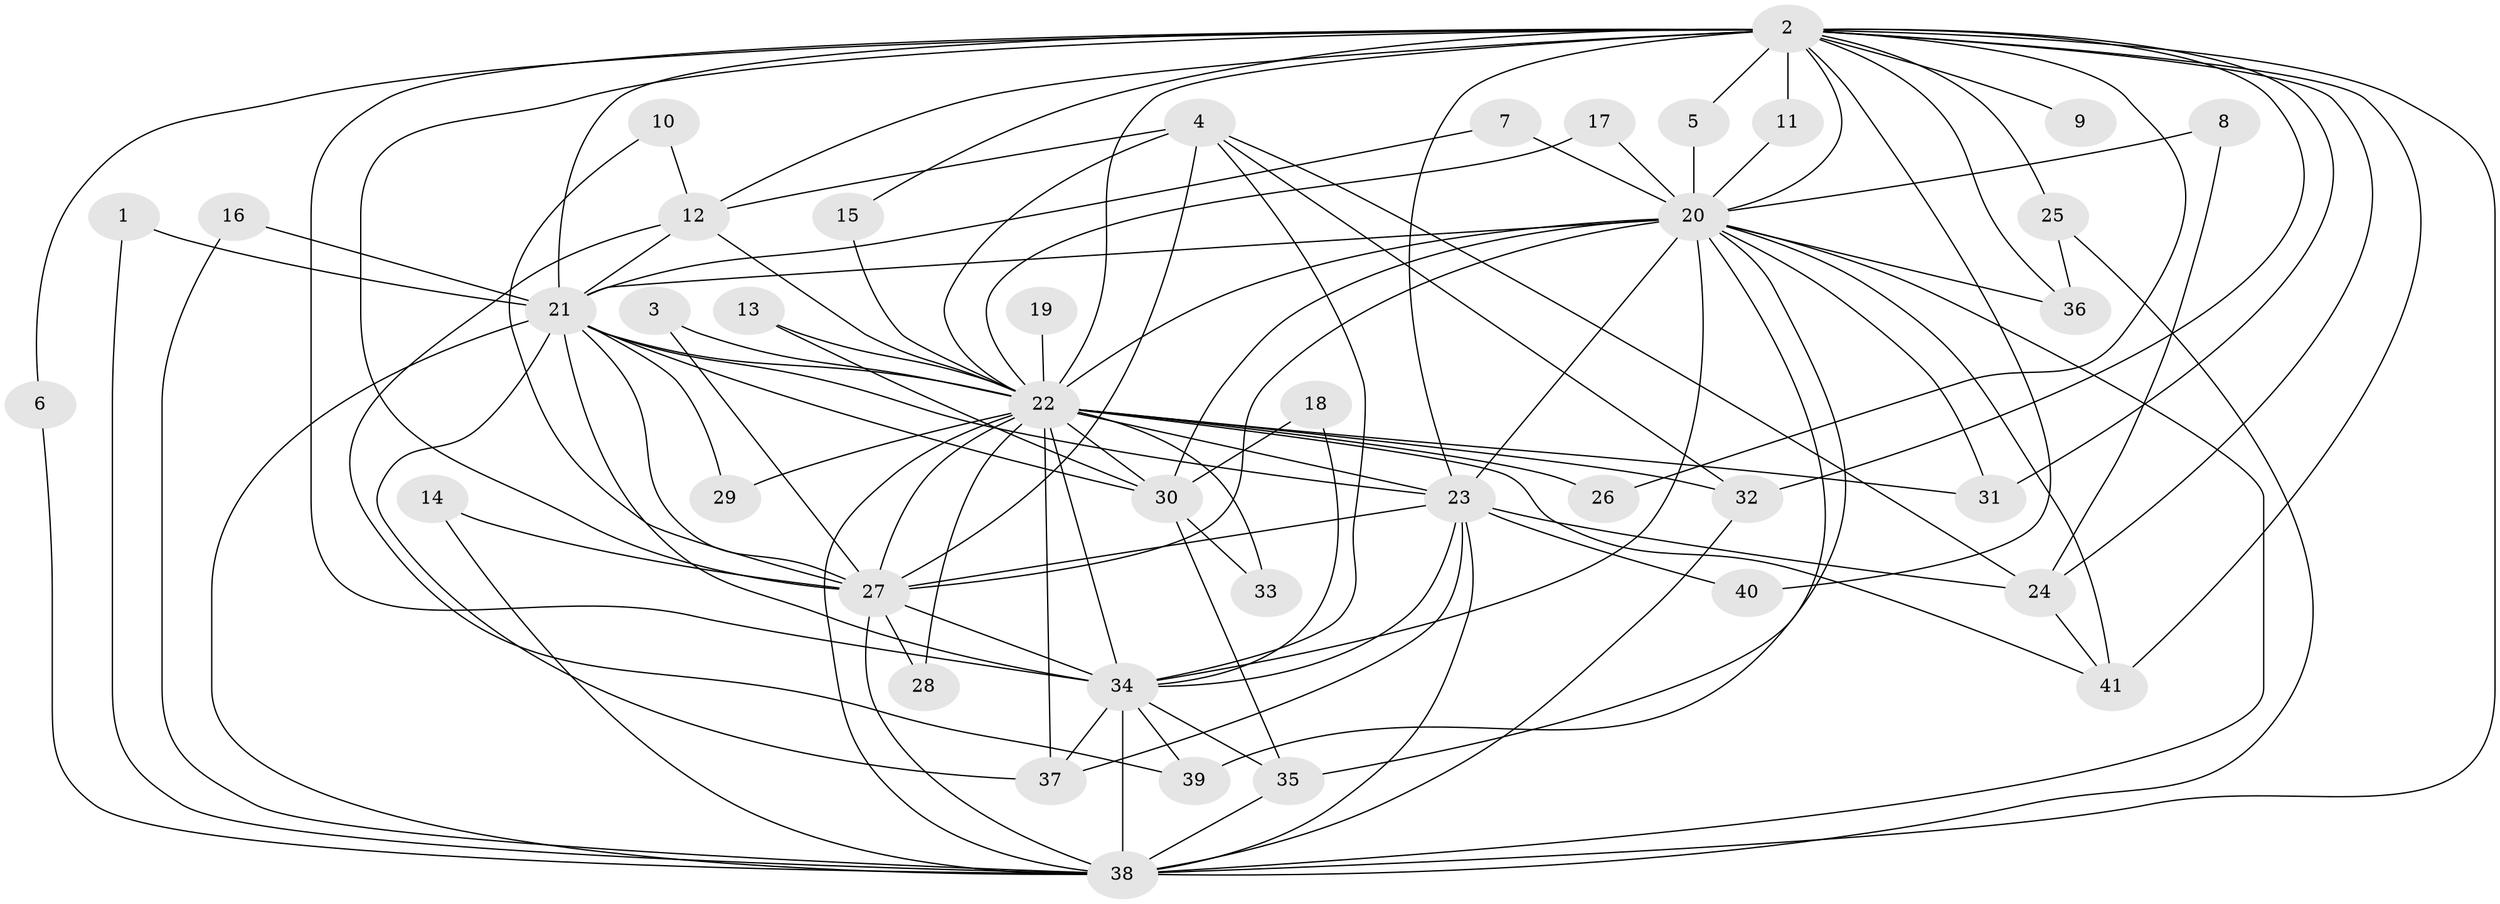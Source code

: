 // original degree distribution, {21: 0.024390243902439025, 18: 0.036585365853658534, 16: 0.012195121951219513, 17: 0.012195121951219513, 12: 0.012195121951219513, 14: 0.012195121951219513, 30: 0.012195121951219513, 5: 0.06097560975609756, 6: 0.012195121951219513, 2: 0.5609756097560976, 7: 0.012195121951219513, 3: 0.15853658536585366, 4: 0.07317073170731707}
// Generated by graph-tools (version 1.1) at 2025/25/03/09/25 03:25:38]
// undirected, 41 vertices, 108 edges
graph export_dot {
graph [start="1"]
  node [color=gray90,style=filled];
  1;
  2;
  3;
  4;
  5;
  6;
  7;
  8;
  9;
  10;
  11;
  12;
  13;
  14;
  15;
  16;
  17;
  18;
  19;
  20;
  21;
  22;
  23;
  24;
  25;
  26;
  27;
  28;
  29;
  30;
  31;
  32;
  33;
  34;
  35;
  36;
  37;
  38;
  39;
  40;
  41;
  1 -- 21 [weight=1.0];
  1 -- 38 [weight=1.0];
  2 -- 5 [weight=1.0];
  2 -- 6 [weight=1.0];
  2 -- 9 [weight=2.0];
  2 -- 11 [weight=1.0];
  2 -- 12 [weight=1.0];
  2 -- 15 [weight=1.0];
  2 -- 20 [weight=4.0];
  2 -- 21 [weight=3.0];
  2 -- 22 [weight=2.0];
  2 -- 23 [weight=4.0];
  2 -- 24 [weight=1.0];
  2 -- 25 [weight=2.0];
  2 -- 26 [weight=1.0];
  2 -- 27 [weight=3.0];
  2 -- 31 [weight=1.0];
  2 -- 32 [weight=1.0];
  2 -- 34 [weight=2.0];
  2 -- 36 [weight=1.0];
  2 -- 38 [weight=3.0];
  2 -- 40 [weight=1.0];
  2 -- 41 [weight=1.0];
  3 -- 22 [weight=1.0];
  3 -- 27 [weight=1.0];
  4 -- 12 [weight=1.0];
  4 -- 22 [weight=1.0];
  4 -- 24 [weight=1.0];
  4 -- 27 [weight=1.0];
  4 -- 32 [weight=1.0];
  4 -- 34 [weight=1.0];
  5 -- 20 [weight=1.0];
  6 -- 38 [weight=1.0];
  7 -- 20 [weight=1.0];
  7 -- 21 [weight=1.0];
  8 -- 20 [weight=1.0];
  8 -- 24 [weight=1.0];
  10 -- 12 [weight=1.0];
  10 -- 27 [weight=1.0];
  11 -- 20 [weight=2.0];
  12 -- 21 [weight=1.0];
  12 -- 22 [weight=1.0];
  12 -- 39 [weight=1.0];
  13 -- 22 [weight=1.0];
  13 -- 30 [weight=1.0];
  14 -- 27 [weight=1.0];
  14 -- 38 [weight=1.0];
  15 -- 22 [weight=1.0];
  16 -- 21 [weight=1.0];
  16 -- 38 [weight=1.0];
  17 -- 20 [weight=1.0];
  17 -- 22 [weight=1.0];
  18 -- 30 [weight=1.0];
  18 -- 34 [weight=1.0];
  19 -- 22 [weight=1.0];
  20 -- 21 [weight=3.0];
  20 -- 22 [weight=2.0];
  20 -- 23 [weight=3.0];
  20 -- 27 [weight=2.0];
  20 -- 30 [weight=1.0];
  20 -- 31 [weight=1.0];
  20 -- 34 [weight=3.0];
  20 -- 35 [weight=1.0];
  20 -- 36 [weight=1.0];
  20 -- 38 [weight=2.0];
  20 -- 39 [weight=2.0];
  20 -- 41 [weight=2.0];
  21 -- 22 [weight=3.0];
  21 -- 23 [weight=1.0];
  21 -- 27 [weight=1.0];
  21 -- 29 [weight=1.0];
  21 -- 30 [weight=1.0];
  21 -- 34 [weight=1.0];
  21 -- 37 [weight=1.0];
  21 -- 38 [weight=1.0];
  22 -- 23 [weight=1.0];
  22 -- 26 [weight=1.0];
  22 -- 27 [weight=1.0];
  22 -- 28 [weight=1.0];
  22 -- 29 [weight=1.0];
  22 -- 30 [weight=2.0];
  22 -- 31 [weight=1.0];
  22 -- 32 [weight=1.0];
  22 -- 33 [weight=1.0];
  22 -- 34 [weight=1.0];
  22 -- 37 [weight=1.0];
  22 -- 38 [weight=2.0];
  22 -- 41 [weight=1.0];
  23 -- 24 [weight=1.0];
  23 -- 27 [weight=1.0];
  23 -- 34 [weight=1.0];
  23 -- 37 [weight=1.0];
  23 -- 38 [weight=1.0];
  23 -- 40 [weight=1.0];
  24 -- 41 [weight=1.0];
  25 -- 36 [weight=1.0];
  25 -- 38 [weight=1.0];
  27 -- 28 [weight=1.0];
  27 -- 34 [weight=1.0];
  27 -- 38 [weight=1.0];
  30 -- 33 [weight=1.0];
  30 -- 35 [weight=1.0];
  32 -- 38 [weight=1.0];
  34 -- 35 [weight=2.0];
  34 -- 37 [weight=2.0];
  34 -- 38 [weight=3.0];
  34 -- 39 [weight=1.0];
  35 -- 38 [weight=1.0];
}
